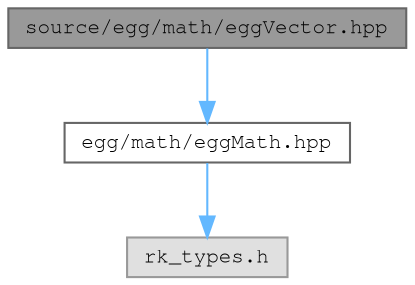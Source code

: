 digraph "source/egg/math/eggVector.hpp"
{
 // LATEX_PDF_SIZE
  bgcolor="transparent";
  edge [fontname=FreeMono,fontsize=10,labelfontname=FreeMono,labelfontsize=10];
  node [fontname=FreeMono,fontsize=10,shape=box,height=0.2,width=0.4];
  Node1 [label="source/egg/math/eggVector.hpp",height=0.2,width=0.4,color="gray40", fillcolor="grey60", style="filled", fontcolor="black",tooltip="TODO."];
  Node1 -> Node2 [color="steelblue1",style="solid"];
  Node2 [label="egg/math/eggMath.hpp",height=0.2,width=0.4,color="grey40", fillcolor="white", style="filled",URL="$egg_math_8hpp.html",tooltip="Provides a compile-time generic interface for performing basic math operations on a certain type."];
  Node2 -> Node3 [color="steelblue1",style="solid"];
  Node3 [label="rk_types.h",height=0.2,width=0.4,color="grey60", fillcolor="#E0E0E0", style="filled",tooltip=" "];
}

